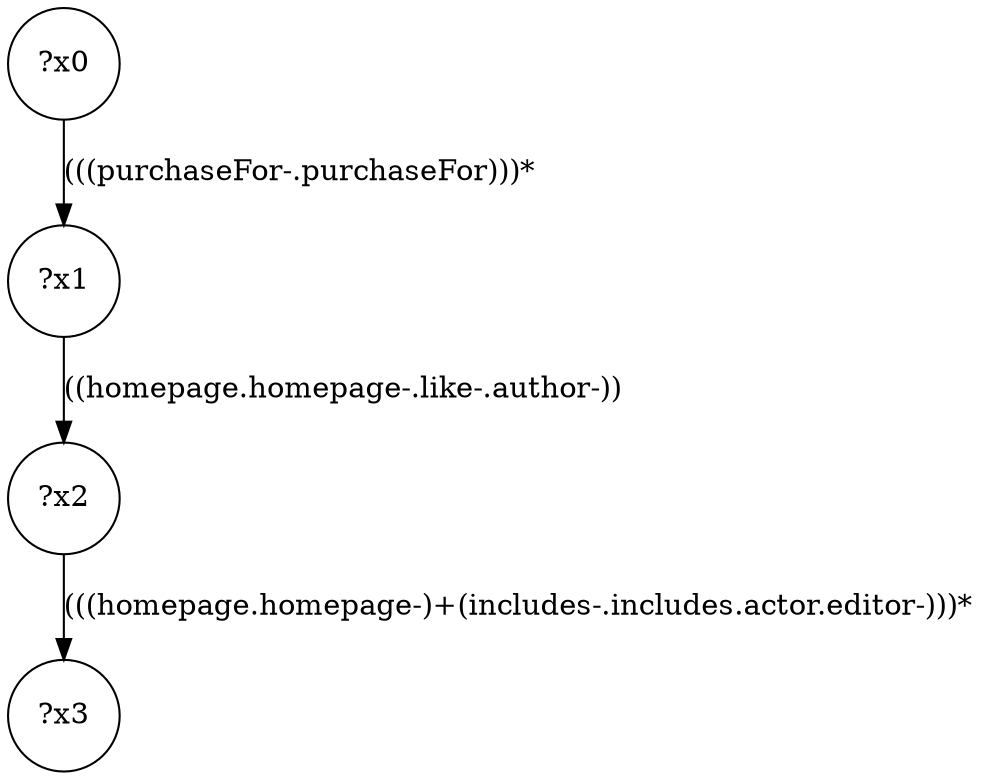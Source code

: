 digraph g {
	x0 [shape=circle, label="?x0"];
	x1 [shape=circle, label="?x1"];
	x0 -> x1 [label="(((purchaseFor-.purchaseFor)))*"];
	x2 [shape=circle, label="?x2"];
	x1 -> x2 [label="((homepage.homepage-.like-.author-))"];
	x3 [shape=circle, label="?x3"];
	x2 -> x3 [label="(((homepage.homepage-)+(includes-.includes.actor.editor-)))*"];
}
